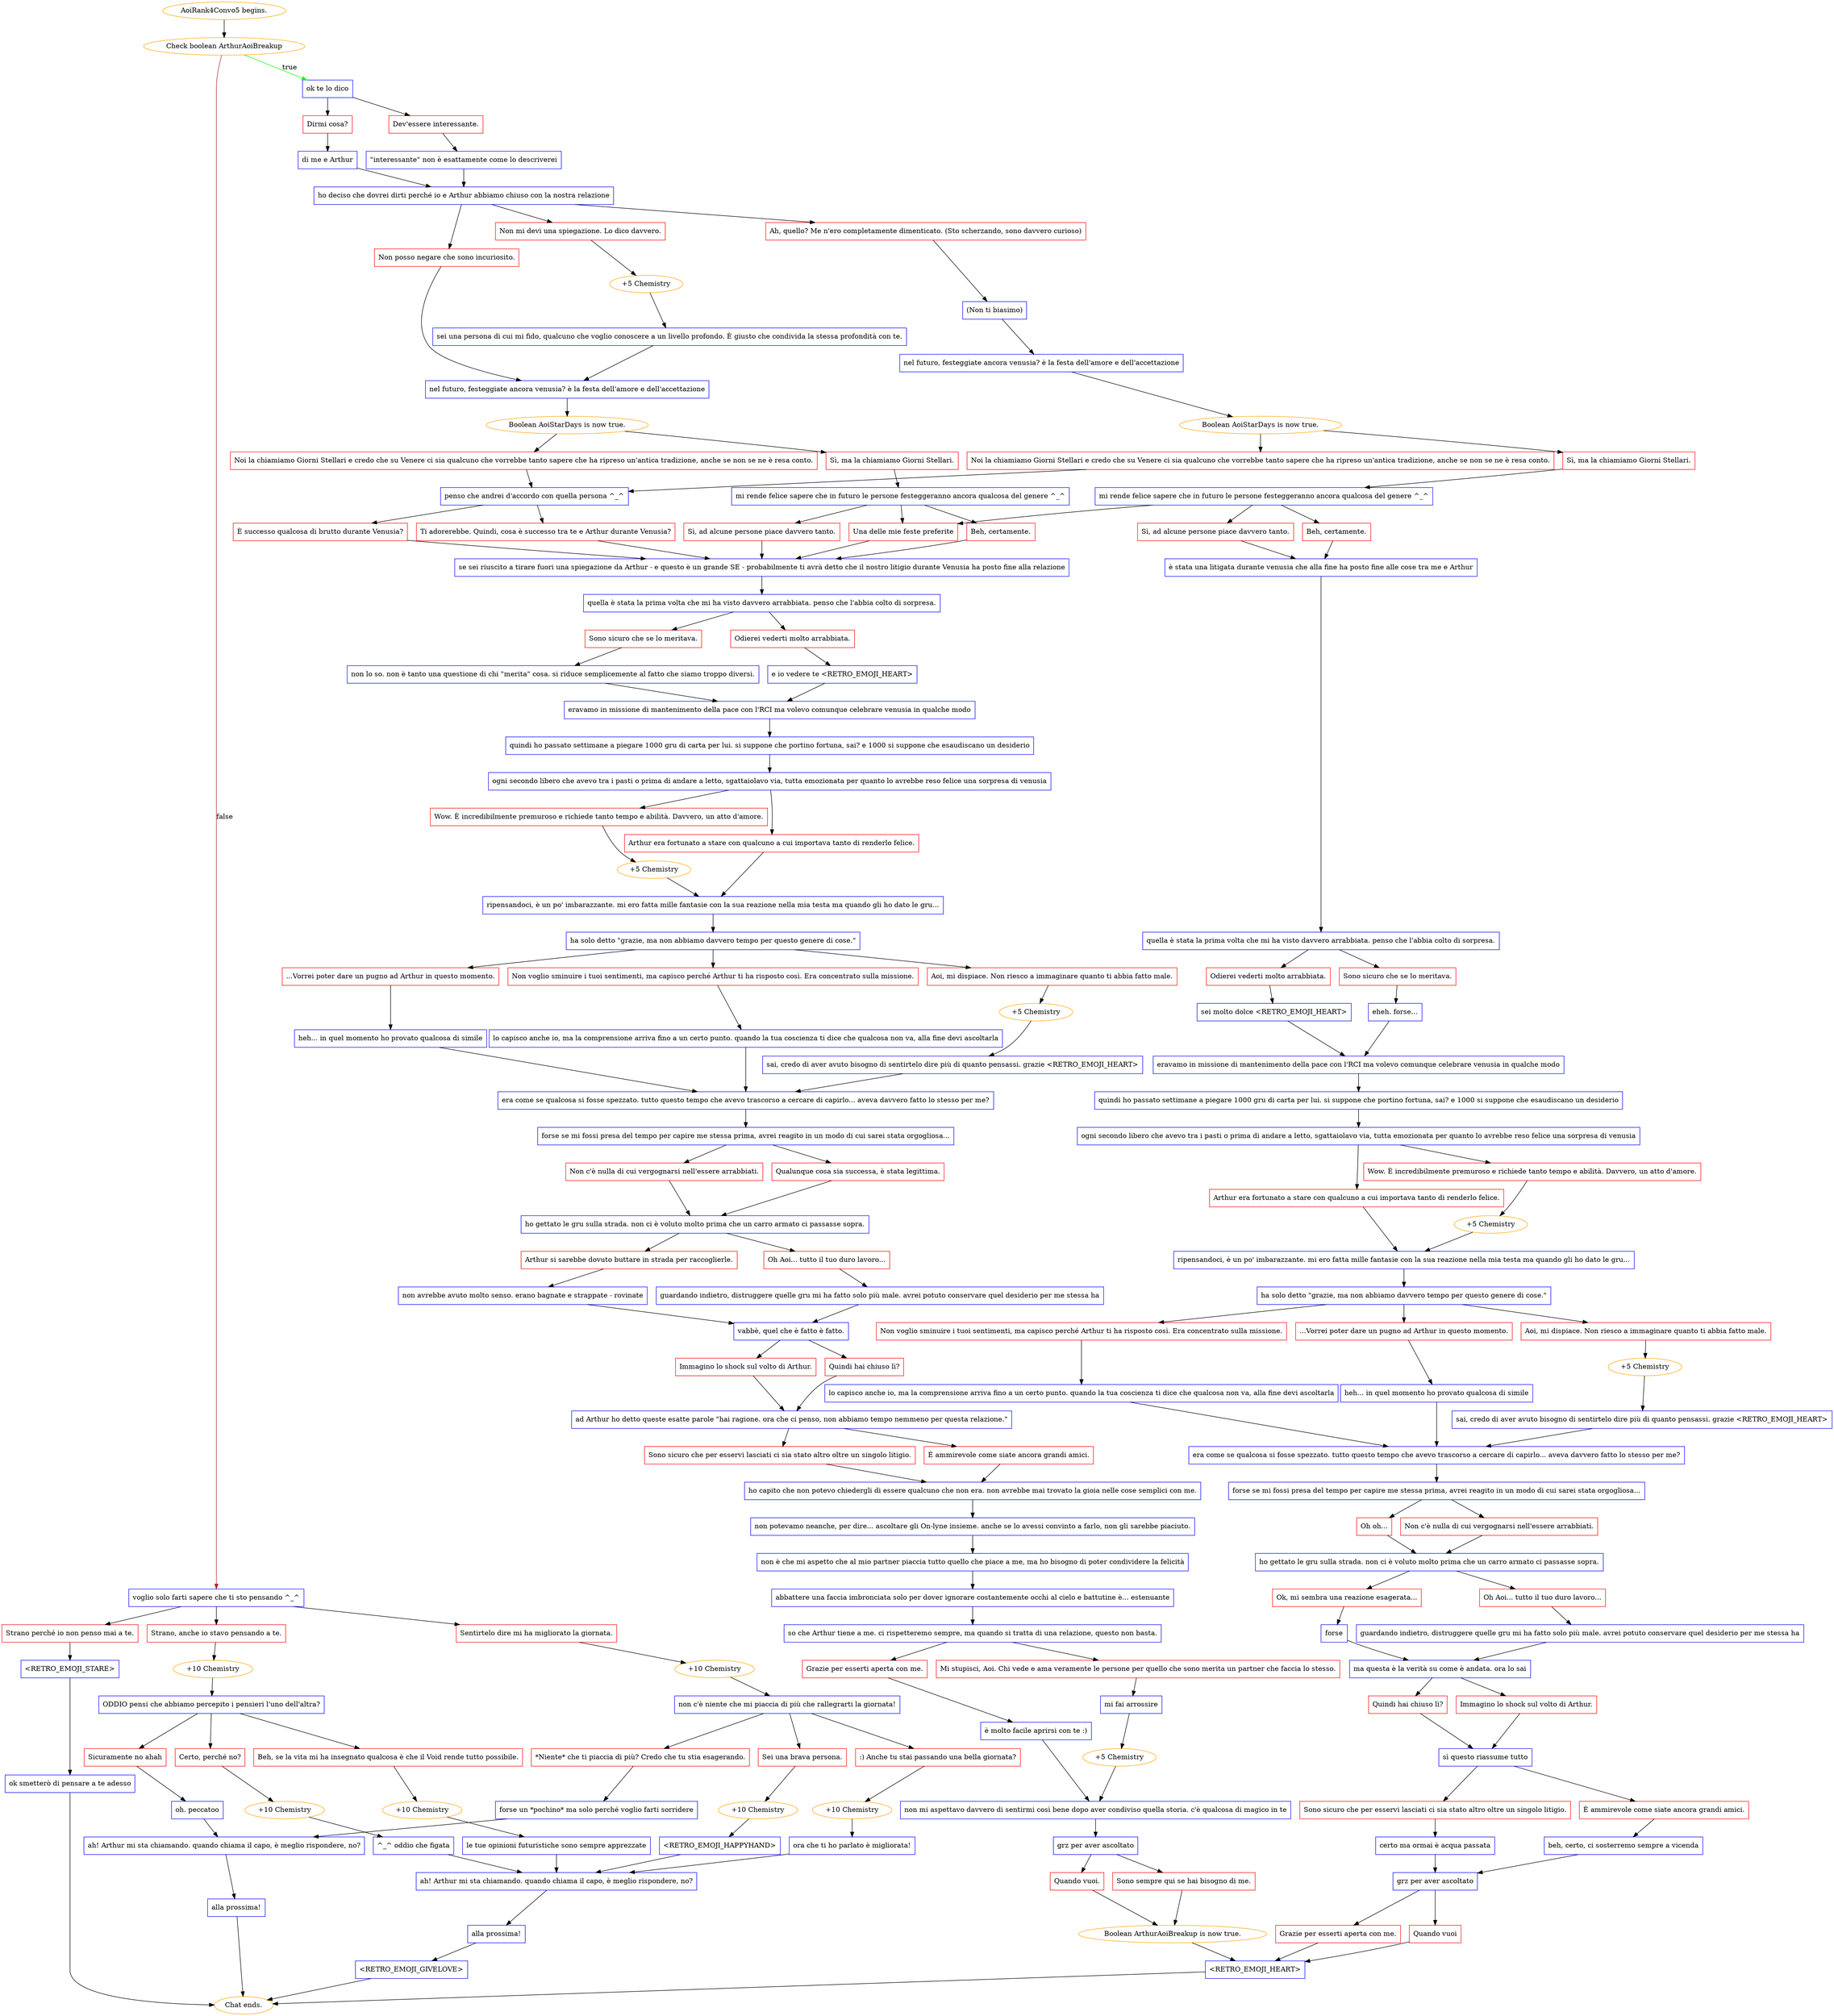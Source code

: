 digraph {
	"AoiRank4Convo5 begins." [color=orange];
		"AoiRank4Convo5 begins." -> j1999602479;
	j1999602479 [label="Check boolean ArthurAoiBreakup",color=orange];
		j1999602479 -> j1614472316 [label=true,color=green];
		j1999602479 -> j932943224 [label=false,color=brown];
	j1614472316 [label="ok te lo dico",shape=box,color=blue];
		j1614472316 -> j365324476;
		j1614472316 -> j3564460055;
	j932943224 [label="voglio solo farti sapere che ti sto pensando ^_^",shape=box,color=blue];
		j932943224 -> j728472823;
		j932943224 -> j4168994586;
		j932943224 -> j2404386241;
	j365324476 [label="Dirmi cosa?",shape=box,color=red];
		j365324476 -> j4030289012;
	j3564460055 [label="Dev'essere interessante.",shape=box,color=red];
		j3564460055 -> j1873672947;
	j728472823 [label="Sentirtelo dire mi ha migliorato la giornata.",shape=box,color=red];
		j728472823 -> j137504762;
	j4168994586 [label="Strano, anche io stavo pensando a te.",shape=box,color=red];
		j4168994586 -> j1080607372;
	j2404386241 [label="Strano perché io non penso mai a te.",shape=box,color=red];
		j2404386241 -> j3911932343;
	j4030289012 [label="di me e Arthur",shape=box,color=blue];
		j4030289012 -> j566402012;
	j1873672947 [label="\"interessante\" non è esattamente come lo descriverei",shape=box,color=blue];
		j1873672947 -> j566402012;
	j137504762 [label="+10 Chemistry",color=orange];
		j137504762 -> j553784705;
	j1080607372 [label="+10 Chemistry",color=orange];
		j1080607372 -> j2587271697;
	j3911932343 [label="<RETRO_EMOJI_STARE>",shape=box,color=blue];
		j3911932343 -> j3663894596;
	j566402012 [label="ho deciso che dovrei dirti perché io e Arthur abbiamo chiuso con la nostra relazione",shape=box,color=blue];
		j566402012 -> j2951332086;
		j566402012 -> j3128352855;
		j566402012 -> j4025082595;
	j553784705 [label="non c'è niente che mi piaccia di più che rallegrarti la giornata!",shape=box,color=blue];
		j553784705 -> j644524343;
		j553784705 -> j2102543934;
		j553784705 -> j2171851092;
	j2587271697 [label="ODDIO pensi che abbiamo percepito i pensieri l'uno dell'altra?",shape=box,color=blue];
		j2587271697 -> j1157405906;
		j2587271697 -> j2074384980;
		j2587271697 -> j520152829;
	j3663894596 [label="ok smetterò di pensare a te adesso",shape=box,color=blue];
		j3663894596 -> "Chat ends.";
	j2951332086 [label="Non mi devi una spiegazione. Lo dico davvero.",shape=box,color=red];
		j2951332086 -> j2681303351;
	j3128352855 [label="Non posso negare che sono incuriosito.",shape=box,color=red];
		j3128352855 -> j2611948346;
	j4025082595 [label="Ah, quello? Me n'ero completamente dimenticato. (Sto scherzando, sono davvero curioso)",shape=box,color=red];
		j4025082595 -> j2634130206;
	j644524343 [label="Sei una brava persona.",shape=box,color=red];
		j644524343 -> j498620626;
	j2102543934 [label=":) Anche tu stai passando una bella giornata?",shape=box,color=red];
		j2102543934 -> j3713533661;
	j2171851092 [label="*Niente* che ti piaccia di più? Credo che tu stia esagerando.",shape=box,color=red];
		j2171851092 -> j1769809656;
	j1157405906 [label="Sicuramente no ahah",shape=box,color=red];
		j1157405906 -> j1393933672;
	j2074384980 [label="Beh, se la vita mi ha insegnato qualcosa è che il Void rende tutto possibile.",shape=box,color=red];
		j2074384980 -> j1333907619;
	j520152829 [label="Certo, perché no?",shape=box,color=red];
		j520152829 -> j1682710616;
	"Chat ends." [color=orange];
	j2681303351 [label="+5 Chemistry",color=orange];
		j2681303351 -> j1879639722;
	j2611948346 [label="nel futuro, festeggiate ancora venusia? è la festa dell'amore e dell'accettazione",shape=box,color=blue];
		j2611948346 -> j2220226711;
	j2634130206 [label="(Non ti biasimo)",shape=box,color=blue];
		j2634130206 -> j2304575126;
	j498620626 [label="+10 Chemistry",color=orange];
		j498620626 -> j3545984786;
	j3713533661 [label="+10 Chemistry",color=orange];
		j3713533661 -> j652308272;
	j1769809656 [label="forse un *pochino* ma solo perché voglio farti sorridere",shape=box,color=blue];
		j1769809656 -> j1420982044;
	j1393933672 [label="oh. peccatoo",shape=box,color=blue];
		j1393933672 -> j1420982044;
	j1333907619 [label="+10 Chemistry",color=orange];
		j1333907619 -> j2260111132;
	j1682710616 [label="+10 Chemistry",color=orange];
		j1682710616 -> j830273002;
	j1879639722 [label="sei una persona di cui mi fido, qualcuno che voglio conoscere a un livello profondo. È giusto che condivida la stessa profondità con te.",shape=box,color=blue];
		j1879639722 -> j2611948346;
	j2220226711 [label="Boolean AoiStarDays is now true.",color=orange];
		j2220226711 -> j222520706;
		j2220226711 -> j3590708166;
	j2304575126 [label="nel futuro, festeggiate ancora venusia? è la festa dell'amore e dell'accettazione",shape=box,color=blue];
		j2304575126 -> j1703733891;
	j3545984786 [label="<RETRO_EMOJI_HAPPYHAND>",shape=box,color=blue];
		j3545984786 -> j1026148020;
	j652308272 [label="ora che ti ho parlato è migliorata!",shape=box,color=blue];
		j652308272 -> j1026148020;
	j1420982044 [label="ah! Arthur mi sta chiamando. quando chiama il capo, è meglio rispondere, no?",shape=box,color=blue];
		j1420982044 -> j4180503260;
	j2260111132 [label="le tue opinioni futuristiche sono sempre apprezzate",shape=box,color=blue];
		j2260111132 -> j1026148020;
	j830273002 [label="^_^ oddio che figata",shape=box,color=blue];
		j830273002 -> j1026148020;
	j222520706 [label="Sì, ma la chiamiamo Giorni Stellari.",shape=box,color=red];
		j222520706 -> j713054609;
	j3590708166 [label="Noi la chiamiamo Giorni Stellari e credo che su Venere ci sia qualcuno che vorrebbe tanto sapere che ha ripreso un'antica tradizione, anche se non se ne è resa conto.",shape=box,color=red];
		j3590708166 -> j2545470374;
	j1703733891 [label="Boolean AoiStarDays is now true.",color=orange];
		j1703733891 -> j1447196543;
		j1703733891 -> j3292608573;
	j1026148020 [label="ah! Arthur mi sta chiamando. quando chiama il capo, è meglio rispondere, no?",shape=box,color=blue];
		j1026148020 -> j2508675998;
	j4180503260 [label="alla prossima!",shape=box,color=blue];
		j4180503260 -> "Chat ends.";
	j713054609 [label="mi rende felice sapere che in futuro le persone festeggeranno ancora qualcosa del genere ^_^",shape=box,color=blue];
		j713054609 -> j1451522554;
		j713054609 -> j3702872717;
		j713054609 -> j2452909999;
	j2545470374 [label="penso che andrei d'accordo con quella persona ^_^",shape=box,color=blue];
		j2545470374 -> j907076705;
		j2545470374 -> j108437460;
	j1447196543 [label="Sì, ma la chiamiamo Giorni Stellari.",shape=box,color=red];
		j1447196543 -> j3855078270;
	j3292608573 [label="Noi la chiamiamo Giorni Stellari e credo che su Venere ci sia qualcuno che vorrebbe tanto sapere che ha ripreso un'antica tradizione, anche se non se ne è resa conto.",shape=box,color=red];
		j3292608573 -> j2545470374;
	j2508675998 [label="alla prossima!",shape=box,color=blue];
		j2508675998 -> j3329961820;
	j1451522554 [label="Beh, certamente.",shape=box,color=red];
		j1451522554 -> j1342177875;
	j3702872717 [label="Sì, ad alcune persone piace davvero tanto.",shape=box,color=red];
		j3702872717 -> j1342177875;
	j2452909999 [label="Una delle mie feste preferite",shape=box,color=red];
		j2452909999 -> j1342177875;
	j907076705 [label="Ti adorerebbe. Quindi, cosa è successo tra te e Arthur durante Venusia?",shape=box,color=red];
		j907076705 -> j1342177875;
	j108437460 [label="È successo qualcosa di brutto durante Venusia?",shape=box,color=red];
		j108437460 -> j1342177875;
	j3855078270 [label="mi rende felice sapere che in futuro le persone festeggeranno ancora qualcosa del genere ^_^",shape=box,color=blue];
		j3855078270 -> j2452909999;
		j3855078270 -> j584980157;
		j3855078270 -> j748056843;
	j3329961820 [label="<RETRO_EMOJI_GIVELOVE>",shape=box,color=blue];
		j3329961820 -> "Chat ends.";
	j1342177875 [label="se sei riuscito a tirare fuori una spiegazione da Arthur - e questo è un grande SE - probabilmente ti avrà detto che il nostro litigio durante Venusia ha posto fine alla relazione",shape=box,color=blue];
		j1342177875 -> j841025070;
	j584980157 [label="Sì, ad alcune persone piace davvero tanto.",shape=box,color=red];
		j584980157 -> j1599458367;
	j748056843 [label="Beh, certamente.",shape=box,color=red];
		j748056843 -> j1599458367;
	j841025070 [label="quella è stata la prima volta che mi ha visto davvero arrabbiata. penso che l'abbia colto di sorpresa.",shape=box,color=blue];
		j841025070 -> j3579439906;
		j841025070 -> j4293987300;
	j1599458367 [label="è stata una litigata durante venusia che alla fine ha posto fine alle cose tra me e Arthur",shape=box,color=blue];
		j1599458367 -> j2705997613;
	j3579439906 [label="Odierei vederti molto arrabbiata.",shape=box,color=red];
		j3579439906 -> j2017151199;
	j4293987300 [label="Sono sicuro che se lo meritava.",shape=box,color=red];
		j4293987300 -> j1637765669;
	j2705997613 [label="quella è stata la prima volta che mi ha visto davvero arrabbiata. penso che l'abbia colto di sorpresa.",shape=box,color=blue];
		j2705997613 -> j1793320676;
		j2705997613 -> j1943137604;
	j2017151199 [label="e io vedere te <RETRO_EMOJI_HEART>",shape=box,color=blue];
		j2017151199 -> j649135291;
	j1637765669 [label="non lo so. non è tanto una questione di chi \"merita\" cosa. si riduce semplicemente al fatto che siamo troppo diversi.",shape=box,color=blue];
		j1637765669 -> j649135291;
	j1793320676 [label="Odierei vederti molto arrabbiata.",shape=box,color=red];
		j1793320676 -> j2034063833;
	j1943137604 [label="Sono sicuro che se lo meritava.",shape=box,color=red];
		j1943137604 -> j2131356916;
	j649135291 [label="eravamo in missione di mantenimento della pace con l'RCI ma volevo comunque celebrare venusia in qualche modo",shape=box,color=blue];
		j649135291 -> j4184969873;
	j2034063833 [label="sei molto dolce <RETRO_EMOJI_HEART>",shape=box,color=blue];
		j2034063833 -> j2093756944;
	j2131356916 [label="eheh. forse...",shape=box,color=blue];
		j2131356916 -> j2093756944;
	j4184969873 [label="quindi ho passato settimane a piegare 1000 gru di carta per lui. si suppone che portino fortuna, sai? e 1000 si suppone che esaudiscano un desiderio",shape=box,color=blue];
		j4184969873 -> j1416715032;
	j2093756944 [label="eravamo in missione di mantenimento della pace con l'RCI ma volevo comunque celebrare venusia in qualche modo",shape=box,color=blue];
		j2093756944 -> j614961860;
	j1416715032 [label="ogni secondo libero che avevo tra i pasti o prima di andare a letto, sgattaiolavo via, tutta emozionata per quanto lo avrebbe reso felice una sorpresa di venusia",shape=box,color=blue];
		j1416715032 -> j4265761522;
		j1416715032 -> j2818885162;
	j614961860 [label="quindi ho passato settimane a piegare 1000 gru di carta per lui. si suppone che portino fortuna, sai? e 1000 si suppone che esaudiscano un desiderio",shape=box,color=blue];
		j614961860 -> j3378625940;
	j4265761522 [label="Wow. È incredibilmente premuroso e richiede tanto tempo e abilità. Davvero, un atto d'amore.",shape=box,color=red];
		j4265761522 -> j2776201215;
	j2818885162 [label="Arthur era fortunato a stare con qualcuno a cui importava tanto di renderlo felice.",shape=box,color=red];
		j2818885162 -> j1226402529;
	j3378625940 [label="ogni secondo libero che avevo tra i pasti o prima di andare a letto, sgattaiolavo via, tutta emozionata per quanto lo avrebbe reso felice una sorpresa di venusia",shape=box,color=blue];
		j3378625940 -> j3579087379;
		j3378625940 -> j1598796581;
	j2776201215 [label="+5 Chemistry",color=orange];
		j2776201215 -> j1226402529;
	j1226402529 [label="ripensandoci, è un po' imbarazzante. mi ero fatta mille fantasie con la sua reazione nella mia testa ma quando gli ho dato le gru...",shape=box,color=blue];
		j1226402529 -> j652377675;
	j3579087379 [label="Wow. È incredibilmente premuroso e richiede tanto tempo e abilità. Davvero, un atto d'amore.",shape=box,color=red];
		j3579087379 -> j1899266254;
	j1598796581 [label="Arthur era fortunato a stare con qualcuno a cui importava tanto di renderlo felice.",shape=box,color=red];
		j1598796581 -> j2240372868;
	j652377675 [label="ha solo detto \"grazie, ma non abbiamo davvero tempo per questo genere di cose.\"",shape=box,color=blue];
		j652377675 -> j4172176081;
		j652377675 -> j244105830;
		j652377675 -> j1943916535;
	j1899266254 [label="+5 Chemistry",color=orange];
		j1899266254 -> j2240372868;
	j2240372868 [label="ripensandoci, è un po' imbarazzante. mi ero fatta mille fantasie con la sua reazione nella mia testa ma quando gli ho dato le gru...",shape=box,color=blue];
		j2240372868 -> j3076352335;
	j4172176081 [label="...Vorrei poter dare un pugno ad Arthur in questo momento.",shape=box,color=red];
		j4172176081 -> j1018320380;
	j244105830 [label="Aoi, mi dispiace. Non riesco a immaginare quanto ti abbia fatto male.",shape=box,color=red];
		j244105830 -> j2880521123;
	j1943916535 [label="Non voglio sminuire i tuoi sentimenti, ma capisco perché Arthur ti ha risposto così. Era concentrato sulla missione.",shape=box,color=red];
		j1943916535 -> j2138342782;
	j3076352335 [label="ha solo detto \"grazie, ma non abbiamo davvero tempo per questo genere di cose.\"",shape=box,color=blue];
		j3076352335 -> j1947458151;
		j3076352335 -> j1876172523;
		j3076352335 -> j2697628283;
	j1018320380 [label="heh... in quel momento ho provato qualcosa di simile",shape=box,color=blue];
		j1018320380 -> j3376040314;
	j2880521123 [label="+5 Chemistry",color=orange];
		j2880521123 -> j799694185;
	j2138342782 [label="lo capisco anche io, ma la comprensione arriva fino a un certo punto. quando la tua coscienza ti dice che qualcosa non va, alla fine devi ascoltarla",shape=box,color=blue];
		j2138342782 -> j3376040314;
	j1947458151 [label="Non voglio sminuire i tuoi sentimenti, ma capisco perché Arthur ti ha risposto così. Era concentrato sulla missione.",shape=box,color=red];
		j1947458151 -> j1200068009;
	j1876172523 [label="Aoi, mi dispiace. Non riesco a immaginare quanto ti abbia fatto male.",shape=box,color=red];
		j1876172523 -> j3561791237;
	j2697628283 [label="...Vorrei poter dare un pugno ad Arthur in questo momento.",shape=box,color=red];
		j2697628283 -> j1860155986;
	j3376040314 [label="era come se qualcosa si fosse spezzato. tutto questo tempo che avevo trascorso a cercare di capirlo... aveva davvero fatto lo stesso per me?",shape=box,color=blue];
		j3376040314 -> j3727230042;
	j799694185 [label="sai, credo di aver avuto bisogno di sentirtelo dire più di quanto pensassi. grazie <RETRO_EMOJI_HEART>",shape=box,color=blue];
		j799694185 -> j3376040314;
	j1200068009 [label="lo capisco anche io, ma la comprensione arriva fino a un certo punto. quando la tua coscienza ti dice che qualcosa non va, alla fine devi ascoltarla",shape=box,color=blue];
		j1200068009 -> j1773307940;
	j3561791237 [label="+5 Chemistry",color=orange];
		j3561791237 -> j2877772601;
	j1860155986 [label="heh... in quel momento ho provato qualcosa di simile",shape=box,color=blue];
		j1860155986 -> j1773307940;
	j3727230042 [label="forse se mi fossi presa del tempo per capire me stessa prima, avrei reagito in un modo di cui sarei stata orgogliosa...",shape=box,color=blue];
		j3727230042 -> j821421188;
		j3727230042 -> j3558600857;
	j1773307940 [label="era come se qualcosa si fosse spezzato. tutto questo tempo che avevo trascorso a cercare di capirlo... aveva davvero fatto lo stesso per me?",shape=box,color=blue];
		j1773307940 -> j230650928;
	j2877772601 [label="sai, credo di aver avuto bisogno di sentirtelo dire più di quanto pensassi. grazie <RETRO_EMOJI_HEART>",shape=box,color=blue];
		j2877772601 -> j1773307940;
	j821421188 [label="Non c'è nulla di cui vergognarsi nell'essere arrabbiati.",shape=box,color=red];
		j821421188 -> j2313633786;
	j3558600857 [label="Qualunque cosa sia successa, è stata legittima.",shape=box,color=red];
		j3558600857 -> j2313633786;
	j230650928 [label="forse se mi fossi presa del tempo per capire me stessa prima, avrei reagito in un modo di cui sarei stata orgogliosa...",shape=box,color=blue];
		j230650928 -> j20687227;
		j230650928 -> j2982570719;
	j2313633786 [label="ho gettato le gru sulla strada. non ci è voluto molto prima che un carro armato ci passasse sopra.",shape=box,color=blue];
		j2313633786 -> j264717941;
		j2313633786 -> j39059802;
	j20687227 [label="Oh oh...",shape=box,color=red];
		j20687227 -> j437010217;
	j2982570719 [label="Non c'è nulla di cui vergognarsi nell'essere arrabbiati.",shape=box,color=red];
		j2982570719 -> j437010217;
	j264717941 [label="Oh Aoi... tutto il tuo duro lavoro...",shape=box,color=red];
		j264717941 -> j1132559175;
	j39059802 [label="Arthur si sarebbe dovuto buttare in strada per raccoglierle.",shape=box,color=red];
		j39059802 -> j3282340994;
	j437010217 [label="ho gettato le gru sulla strada. non ci è voluto molto prima che un carro armato ci passasse sopra.",shape=box,color=blue];
		j437010217 -> j2286226059;
		j437010217 -> j2093717378;
	j1132559175 [label="guardando indietro, distruggere quelle gru mi ha fatto solo più male. avrei potuto conservare quel desiderio per me stessa ha",shape=box,color=blue];
		j1132559175 -> j624753861;
	j3282340994 [label="non avrebbe avuto molto senso. erano bagnate e strappate - rovinate",shape=box,color=blue];
		j3282340994 -> j624753861;
	j2286226059 [label="Oh Aoi... tutto il tuo duro lavoro...",shape=box,color=red];
		j2286226059 -> j579499488;
	j2093717378 [label="Ok, mi sembra una reazione esagerata...",shape=box,color=red];
		j2093717378 -> j12357411;
	j624753861 [label="vabbè, quel che è fatto è fatto.",shape=box,color=blue];
		j624753861 -> j3358751362;
		j624753861 -> j163628219;
	j579499488 [label="guardando indietro, distruggere quelle gru mi ha fatto solo più male. avrei potuto conservare quel desiderio per me stessa ha",shape=box,color=blue];
		j579499488 -> j2372485200;
	j12357411 [label="forse",shape=box,color=blue];
		j12357411 -> j2372485200;
	j3358751362 [label="Quindi hai chiuso lì?",shape=box,color=red];
		j3358751362 -> j3382171231;
	j163628219 [label="Immagino lo shock sul volto di Arthur.",shape=box,color=red];
		j163628219 -> j3382171231;
	j2372485200 [label="ma questa è la verità su come è andata. ora lo sai",shape=box,color=blue];
		j2372485200 -> j1295531141;
		j2372485200 -> j2354907291;
	j3382171231 [label="ad Arthur ho detto queste esatte parole \"hai ragione. ora che ci penso, non abbiamo tempo nemmeno per questa relazione.\"",shape=box,color=blue];
		j3382171231 -> j560594050;
		j3382171231 -> j805887329;
	j1295531141 [label="Quindi hai chiuso lì?",shape=box,color=red];
		j1295531141 -> j2778876451;
	j2354907291 [label="Immagino lo shock sul volto di Arthur.",shape=box,color=red];
		j2354907291 -> j2778876451;
	j560594050 [label="È ammirevole come siate ancora grandi amici.",shape=box,color=red];
		j560594050 -> j3837891136;
	j805887329 [label="Sono sicuro che per esservi lasciati ci sia stato altro oltre un singolo litigio.",shape=box,color=red];
		j805887329 -> j3837891136;
	j2778876451 [label="sì questo riassume tutto",shape=box,color=blue];
		j2778876451 -> j2480144997;
		j2778876451 -> j3181288417;
	j3837891136 [label="ho capito che non potevo chiedergli di essere qualcuno che non era. non avrebbe mai trovato la gioia nelle cose semplici con me.",shape=box,color=blue];
		j3837891136 -> j1836233746;
	j2480144997 [label="È ammirevole come siate ancora grandi amici.",shape=box,color=red];
		j2480144997 -> j2044308128;
	j3181288417 [label="Sono sicuro che per esservi lasciati ci sia stato altro oltre un singolo litigio.",shape=box,color=red];
		j3181288417 -> j1214919285;
	j1836233746 [label="non potevamo neanche, per dire... ascoltare gli On-lyne insieme. anche se lo avessi convinto a farlo, non gli sarebbe piaciuto.",shape=box,color=blue];
		j1836233746 -> j1016016075;
	j2044308128 [label="beh, certo, ci sosterremo sempre a vicenda",shape=box,color=blue];
		j2044308128 -> j2039630481;
	j1214919285 [label="certo ma ormai è acqua passata",shape=box,color=blue];
		j1214919285 -> j2039630481;
	j1016016075 [label="non è che mi aspetto che al mio partner piaccia tutto quello che piace a me, ma ho bisogno di poter condividere la felicità",shape=box,color=blue];
		j1016016075 -> j4051418154;
	j2039630481 [label="grz per aver ascoltato",shape=box,color=blue];
		j2039630481 -> j3168547535;
		j2039630481 -> j3391949673;
	j4051418154 [label="abbattere una faccia imbronciata solo per dover ignorare costantemente occhi al cielo e battutine è... estenuante",shape=box,color=blue];
		j4051418154 -> j129850220;
	j3168547535 [label="Quando vuoi",shape=box,color=red];
		j3168547535 -> j1098993356;
	j3391949673 [label="Grazie per esserti aperta con me.",shape=box,color=red];
		j3391949673 -> j1098993356;
	j129850220 [label="so che Arthur tiene a me. ci rispetteremo sempre, ma quando si tratta di una relazione, questo non basta.",shape=box,color=blue];
		j129850220 -> j3278972256;
		j129850220 -> j405269539;
	j1098993356 [label="<RETRO_EMOJI_HEART>",shape=box,color=blue];
		j1098993356 -> "Chat ends.";
	j3278972256 [label="Grazie per esserti aperta con me.",shape=box,color=red];
		j3278972256 -> j3747649516;
	j405269539 [label="Mi stupisci, Aoi. Chi vede e ama veramente le persone per quello che sono merita un partner che faccia lo stesso.",shape=box,color=red];
		j405269539 -> j3741036595;
	j3747649516 [label="è molto facile aprirsi con te :)",shape=box,color=blue];
		j3747649516 -> j205890418;
	j3741036595 [label="mi fai arrossire",shape=box,color=blue];
		j3741036595 -> j2922648842;
	j205890418 [label="non mi aspettavo davvero di sentirmi così bene dopo aver condiviso quella storia. c'è qualcosa di magico in te",shape=box,color=blue];
		j205890418 -> j1764611757;
	j2922648842 [label="+5 Chemistry",color=orange];
		j2922648842 -> j205890418;
	j1764611757 [label="grz per aver ascoltato",shape=box,color=blue];
		j1764611757 -> j4155885114;
		j1764611757 -> j3256002886;
	j4155885114 [label="Sono sempre qui se hai bisogno di me.",shape=box,color=red];
		j4155885114 -> j2407572271;
	j3256002886 [label="Quando vuoi.",shape=box,color=red];
		j3256002886 -> j2407572271;
	j2407572271 [label="Boolean ArthurAoiBreakup is now true.",color=orange];
		j2407572271 -> j1098993356;
}